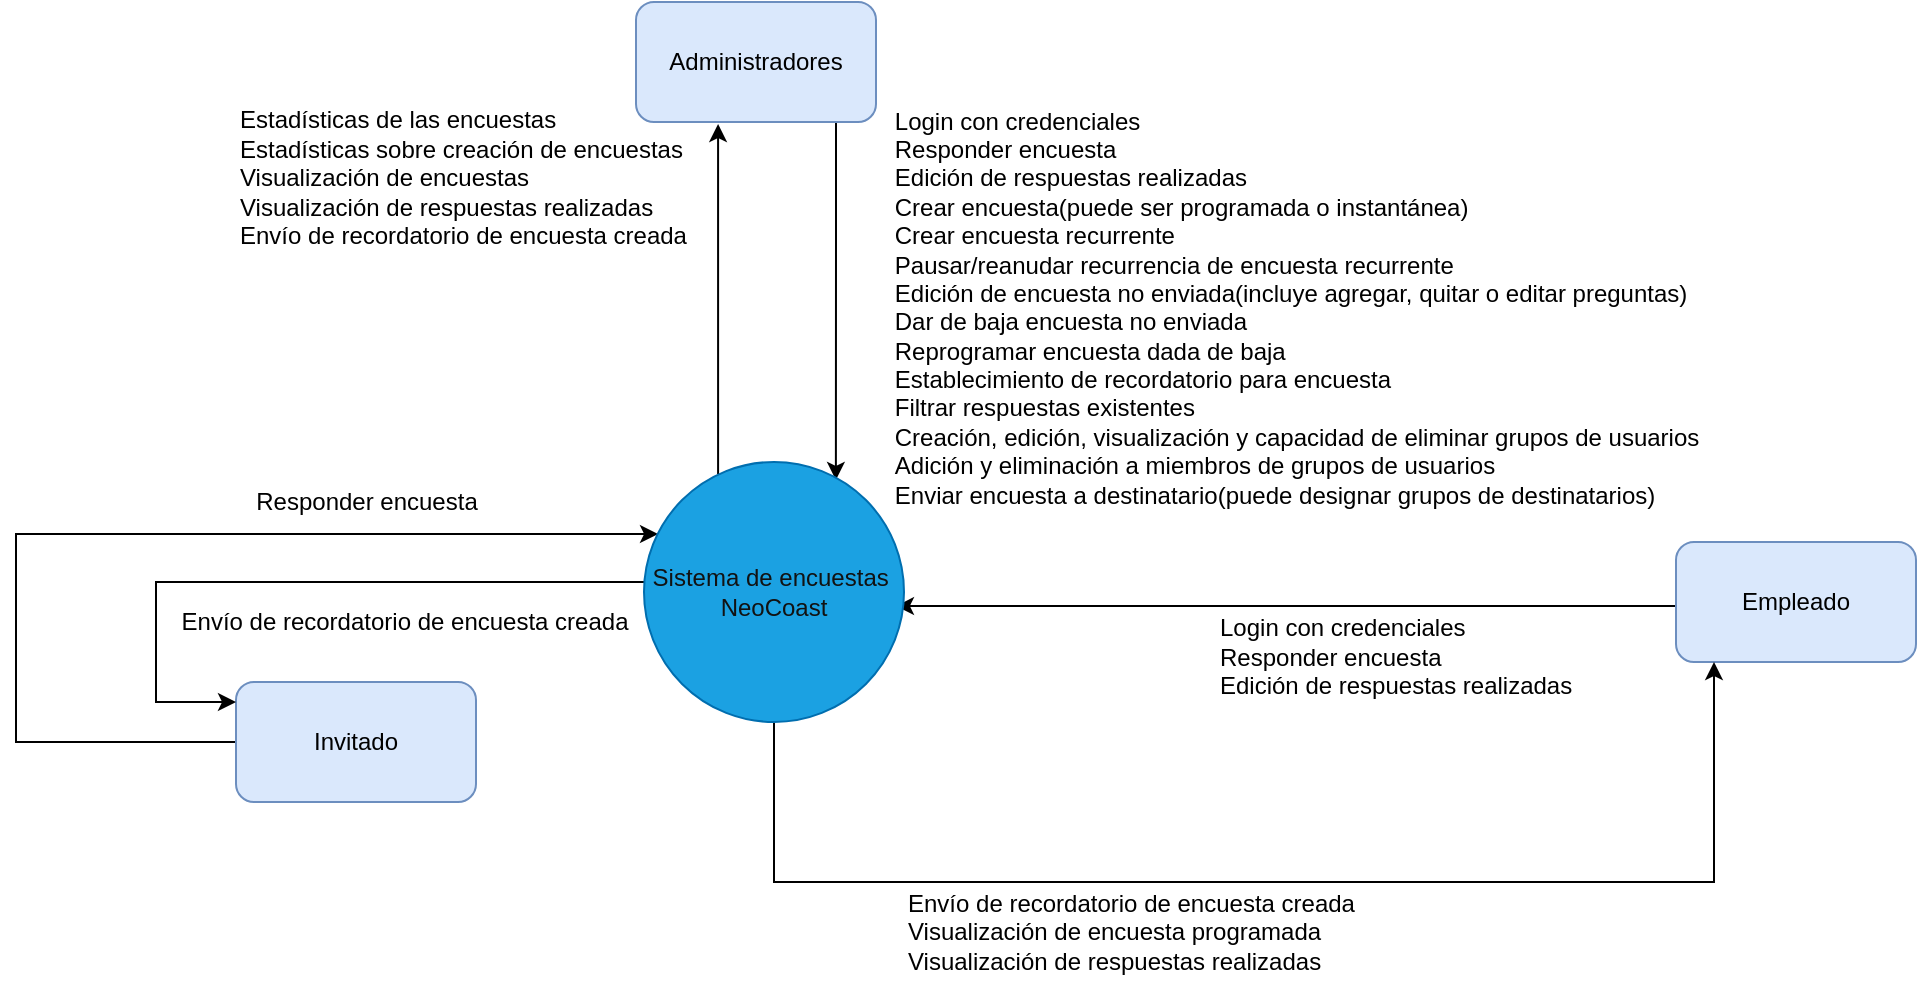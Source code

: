 <mxfile version="15.0.2" type="google"><diagram id="cVlYODmGo4PUXod2FHG-" name="Page-1"><mxGraphModel dx="2249" dy="794" grid="1" gridSize="10" guides="1" tooltips="1" connect="1" arrows="1" fold="1" page="1" pageScale="1" pageWidth="827" pageHeight="1169" math="0" shadow="0"><root><mxCell id="0"/><mxCell id="1" parent="0"/><mxCell id="pcyY06YvJVwmMYVtJYb--1" style="edgeStyle=orthogonalEdgeStyle;rounded=0;orthogonalLoop=1;jettySize=auto;html=1;entryX=0.054;entryY=0.277;entryDx=0;entryDy=0;entryPerimeter=0;" parent="1" source="BNKezyh3gvSuSh4i46DM-3" target="pcyY06YvJVwmMYVtJYb--9" edge="1"><mxGeometry relative="1" as="geometry"><mxPoint x="310" y="395" as="targetPoint"/><Array as="points"><mxPoint x="-30" y="396"/></Array></mxGeometry></mxCell><mxCell id="BNKezyh3gvSuSh4i46DM-3" value="Invitado" style="rounded=1;whiteSpace=wrap;html=1;fillColor=#dae8fc;strokeColor=#6c8ebf;" parent="1" vertex="1"><mxGeometry x="80" y="470" width="120" height="60" as="geometry"/></mxCell><mxCell id="pcyY06YvJVwmMYVtJYb--7" style="edgeStyle=orthogonalEdgeStyle;rounded=0;orthogonalLoop=1;jettySize=auto;html=1;exitX=0;exitY=0.5;exitDx=0;exitDy=0;entryX=0.969;entryY=0.554;entryDx=0;entryDy=0;entryPerimeter=0;" parent="1" source="BNKezyh3gvSuSh4i46DM-4" target="pcyY06YvJVwmMYVtJYb--9" edge="1"><mxGeometry relative="1" as="geometry"><mxPoint x="432" y="432" as="targetPoint"/><Array as="points"><mxPoint x="800" y="432"/></Array></mxGeometry></mxCell><mxCell id="BNKezyh3gvSuSh4i46DM-4" value="Empleado" style="rounded=1;whiteSpace=wrap;html=1;fillColor=#dae8fc;strokeColor=#6c8ebf;" parent="1" vertex="1"><mxGeometry x="800" y="400" width="120" height="60" as="geometry"/></mxCell><mxCell id="pcyY06YvJVwmMYVtJYb--3" style="edgeStyle=orthogonalEdgeStyle;rounded=0;orthogonalLoop=1;jettySize=auto;html=1;entryX=0.738;entryY=0.069;entryDx=0;entryDy=0;entryPerimeter=0;" parent="1" source="BNKezyh3gvSuSh4i46DM-5" target="pcyY06YvJVwmMYVtJYb--9" edge="1"><mxGeometry relative="1" as="geometry"><mxPoint x="380" y="350" as="targetPoint"/><Array as="points"><mxPoint x="380" y="250"/><mxPoint x="380" y="250"/></Array></mxGeometry></mxCell><mxCell id="BNKezyh3gvSuSh4i46DM-5" value="Administradores" style="rounded=1;whiteSpace=wrap;html=1;fillColor=#dae8fc;strokeColor=#6c8ebf;" parent="1" vertex="1"><mxGeometry x="280" y="130" width="120" height="60" as="geometry"/></mxCell><mxCell id="pcyY06YvJVwmMYVtJYb--2" value="Responder encuesta" style="text;html=1;align=center;verticalAlign=middle;resizable=0;points=[];autosize=1;strokeColor=none;" parent="1" vertex="1"><mxGeometry x="80" y="370" width="130" height="20" as="geometry"/></mxCell><mxCell id="pcyY06YvJVwmMYVtJYb--4" value="&lt;div style=&quot;text-align: left&quot;&gt;&lt;span&gt;Login con credenciales&lt;/span&gt;&lt;/div&gt;&lt;div style=&quot;text-align: left&quot;&gt;&lt;div&gt;Responder encuesta&lt;/div&gt;&lt;div&gt;Edición de respuestas realizadas&lt;/div&gt;&lt;/div&gt;&lt;div style=&quot;text-align: left&quot;&gt;&lt;span&gt;Crear encuesta(puede ser programada o instantánea)&lt;/span&gt;&lt;/div&gt;&lt;div style=&quot;text-align: left&quot;&gt;&lt;span&gt;Crear encuesta recurrente&lt;/span&gt;&lt;/div&gt;&lt;div style=&quot;text-align: left&quot;&gt;&lt;span&gt;Pausar/reanudar recurrencia de encuesta recurrente&lt;/span&gt;&lt;/div&gt;&lt;div style=&quot;text-align: left&quot;&gt;&lt;span&gt;Edición de encuesta no enviada(incluye agregar, quitar o editar preguntas)&lt;/span&gt;&lt;/div&gt;&lt;div style=&quot;text-align: left&quot;&gt;&lt;span&gt;Dar de baja encuesta no enviada&lt;/span&gt;&lt;/div&gt;&lt;div style=&quot;text-align: left&quot;&gt;&lt;span&gt;Reprogramar encuesta dada de baja&lt;/span&gt;&lt;/div&gt;&lt;div style=&quot;text-align: left&quot;&gt;&lt;span&gt;Establecimiento de recordatorio para encuesta&lt;/span&gt;&lt;/div&gt;&lt;div style=&quot;text-align: left&quot;&gt;&lt;span&gt;Filtrar respuestas existentes&lt;/span&gt;&lt;/div&gt;&lt;div style=&quot;text-align: left&quot;&gt;&lt;span&gt;Creación&lt;/span&gt;&lt;span&gt;, edición, visualización&amp;nbsp;y capacidad de eliminar grupos de usuarios&lt;/span&gt;&lt;/div&gt;&lt;div style=&quot;text-align: left&quot;&gt;&lt;span&gt;Adición&amp;nbsp;&lt;/span&gt;&lt;span&gt;y eliminación&lt;/span&gt;&lt;span&gt;&amp;nbsp;a miembros de grupos de usuarios&lt;/span&gt;&lt;/div&gt;&lt;div style=&quot;text-align: left&quot;&gt;&lt;span&gt;Enviar encuesta a destinatario(puede designar grupos de destinatarios)&amp;nbsp;&lt;/span&gt;&lt;/div&gt;&lt;div style=&quot;text-align: left&quot;&gt;&lt;br&gt;&lt;/div&gt;" style="text;html=1;align=center;verticalAlign=middle;resizable=0;points=[];autosize=1;strokeColor=none;" parent="1" vertex="1"><mxGeometry x="400" y="180" width="420" height="220" as="geometry"/></mxCell><mxCell id="pcyY06YvJVwmMYVtJYb--5" value="" style="endArrow=classic;html=1;entryX=0.342;entryY=1.017;entryDx=0;entryDy=0;entryPerimeter=0;exitX=0.285;exitY=0.046;exitDx=0;exitDy=0;exitPerimeter=0;" parent="1" source="pcyY06YvJVwmMYVtJYb--9" target="BNKezyh3gvSuSh4i46DM-5" edge="1"><mxGeometry width="50" height="50" relative="1" as="geometry"><mxPoint x="321" y="350" as="sourcePoint"/><mxPoint x="440" y="360" as="targetPoint"/></mxGeometry></mxCell><mxCell id="pcyY06YvJVwmMYVtJYb--6" value="Estadísticas de las encuestas&lt;br&gt;Estadísticas sobre creación de encuestas&lt;br&gt;Visualización de encuestas&lt;br&gt;Visualización de respuestas realizadas&lt;br&gt;&lt;span style=&quot;text-align: center&quot;&gt;Envío&amp;nbsp;de recordatorio de encuesta creada&lt;/span&gt;&lt;br&gt;&lt;span style=&quot;color: rgba(0 , 0 , 0 , 0) ; font-family: monospace ; font-size: 0px&quot;&gt;%3CmxGraphModel%3E%3Croot%3E%3CmxCell%20id%3D%220%22%2F%3E%3CmxCell%20id%3D%221%22%20parent%3D%220%22%2F%3E%3CmxCell%20id%3D%222%22%20value%3D%22Envio%20de%20recordatorio%20de%20encuesta%20creada%22%20style%3D%22text%3Bhtml%3D1%3Balign%3Dcenter%3BverticalAlign%3Dmiddle%3Bresizable%3D0%3Bpoints%3D%5B%5D%3Bautosize%3D1%3BstrokeColor%3Dnone%3B%22%20vertex%3D%221%22%20parent%3D%221%22%3E%3CmxGeometry%20x%3D%22414%22%20y%3D%22575%22%20width%3D%22240%22%20height%3D%2220%22%20as%3D%22geometry%22%2F%3E%3C%2FmxCell%3E%3C%2Froot%3E%3C%2FmxGraphModel%3E&lt;/span&gt;&lt;span style=&quot;color: rgba(0 , 0 , 0 , 0) ; font-family: monospace ; font-size: 0px&quot;&gt;%3CmxGraphModel%3E%3Croot%3E%3CmxCell%20id%3D%220%22%2F%3E%3CmxCell%20id%3D%221%22%20parent%3D%220%22%2F%3E%3CmxCell%20id%3D%222%22%20value%3D%22Envio%20de%20recordatorio%20de%20encuesta%20creada%22%20style%3D%22text%3Bhtml%3D1%3Balign%3Dcenter%3BverticalAlign%3Dmiddle%3Bresizable%3D0%3Bpoints%3D%5B%5D%3Bautosize%3D1%3BstrokeColor%3Dnone%3B%22%20vertex%3D%221%22%20parent%3D%221%22%3E%3CmxGeometry%20x%3D%22414%22%20y%3D%22575%22%20width%3D%22240%22%20height%3D%2220%22%20as%3D%22geometry%22%2F%3E%3C%2FmxCell%3E%3C%2Froot%3E%3C%2FmxGraphModel%3E&lt;/span&gt;" style="text;html=1;align=left;verticalAlign=middle;resizable=0;points=[];autosize=1;strokeColor=none;" parent="1" vertex="1"><mxGeometry x="80" y="180" width="240" height="90" as="geometry"/></mxCell><mxCell id="pcyY06YvJVwmMYVtJYb--8" value="&lt;br&gt;Login con credenciales&lt;br&gt;Responder encuesta&lt;br&gt;Edición de respuestas realizadas" style="text;html=1;align=left;verticalAlign=middle;resizable=0;points=[];autosize=1;strokeColor=none;" parent="1" vertex="1"><mxGeometry x="570" y="420" width="190" height="60" as="geometry"/></mxCell><mxCell id="pcyY06YvJVwmMYVtJYb--12" style="edgeStyle=orthogonalEdgeStyle;rounded=0;orthogonalLoop=1;jettySize=auto;html=1;" parent="1" source="pcyY06YvJVwmMYVtJYb--9" edge="1"><mxGeometry relative="1" as="geometry"><mxPoint x="80" y="480" as="targetPoint"/><Array as="points"><mxPoint x="40" y="420"/><mxPoint x="40" y="480"/></Array></mxGeometry></mxCell><mxCell id="pcyY06YvJVwmMYVtJYb--13" style="edgeStyle=orthogonalEdgeStyle;rounded=0;orthogonalLoop=1;jettySize=auto;html=1;" parent="1" source="pcyY06YvJVwmMYVtJYb--9" edge="1"><mxGeometry relative="1" as="geometry"><Array as="points"><mxPoint x="349" y="570"/><mxPoint x="819" y="570"/></Array><mxPoint x="819" y="460" as="targetPoint"/></mxGeometry></mxCell><mxCell id="pcyY06YvJVwmMYVtJYb--9" value="&lt;font color=&quot;#121212&quot;&gt;Sistema de encuestas&amp;nbsp; NeoCoast&lt;/font&gt;" style="ellipse;whiteSpace=wrap;html=1;aspect=fixed;fillColor=#1ba1e2;strokeColor=#006EAF;fontColor=#ffffff;" parent="1" vertex="1"><mxGeometry x="284" y="360" width="130" height="130" as="geometry"/></mxCell><mxCell id="pcyY06YvJVwmMYVtJYb--14" value="Envío de recordatorio de encuesta creada&lt;br&gt;Visualización de encuesta programada&lt;br&gt;Visualización de respuestas realizadas" style="text;html=1;align=left;verticalAlign=middle;resizable=0;points=[];autosize=1;strokeColor=none;" parent="1" vertex="1"><mxGeometry x="414" y="570" width="240" height="50" as="geometry"/></mxCell><mxCell id="pcyY06YvJVwmMYVtJYb--16" value="Envío de recordatorio de encuesta creada" style="text;html=1;align=center;verticalAlign=middle;resizable=0;points=[];autosize=1;strokeColor=none;" parent="1" vertex="1"><mxGeometry x="44" y="430" width="240" height="20" as="geometry"/></mxCell></root></mxGraphModel></diagram></mxfile>